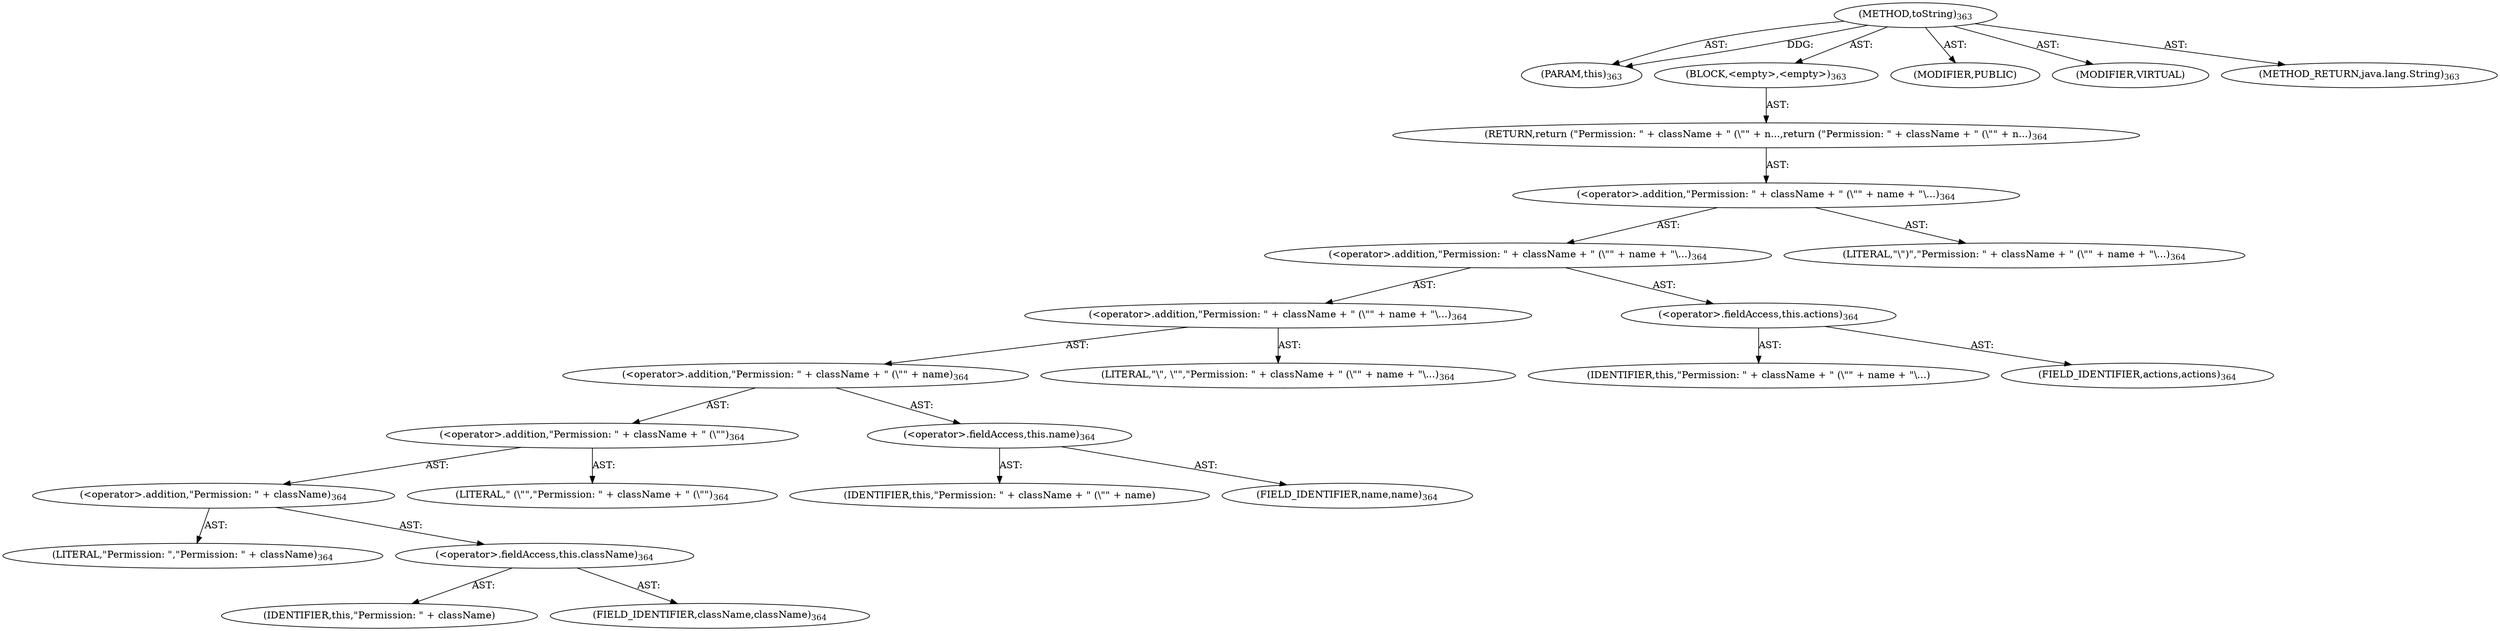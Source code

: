digraph "toString" {  
"111669149715" [label = <(METHOD,toString)<SUB>363</SUB>> ]
"115964117023" [label = <(PARAM,this)<SUB>363</SUB>> ]
"25769803848" [label = <(BLOCK,&lt;empty&gt;,&lt;empty&gt;)<SUB>363</SUB>> ]
"146028888073" [label = <(RETURN,return (&quot;Permission: &quot; + className + &quot; (\&quot;&quot; + n...,return (&quot;Permission: &quot; + className + &quot; (\&quot;&quot; + n...)<SUB>364</SUB>> ]
"30064771394" [label = <(&lt;operator&gt;.addition,&quot;Permission: &quot; + className + &quot; (\&quot;&quot; + name + &quot;\...)<SUB>364</SUB>> ]
"30064771395" [label = <(&lt;operator&gt;.addition,&quot;Permission: &quot; + className + &quot; (\&quot;&quot; + name + &quot;\...)<SUB>364</SUB>> ]
"30064771396" [label = <(&lt;operator&gt;.addition,&quot;Permission: &quot; + className + &quot; (\&quot;&quot; + name + &quot;\...)<SUB>364</SUB>> ]
"30064771397" [label = <(&lt;operator&gt;.addition,&quot;Permission: &quot; + className + &quot; (\&quot;&quot; + name)<SUB>364</SUB>> ]
"30064771398" [label = <(&lt;operator&gt;.addition,&quot;Permission: &quot; + className + &quot; (\&quot;&quot;)<SUB>364</SUB>> ]
"30064771399" [label = <(&lt;operator&gt;.addition,&quot;Permission: &quot; + className)<SUB>364</SUB>> ]
"90194313298" [label = <(LITERAL,&quot;Permission: &quot;,&quot;Permission: &quot; + className)<SUB>364</SUB>> ]
"30064771400" [label = <(&lt;operator&gt;.fieldAccess,this.className)<SUB>364</SUB>> ]
"68719476967" [label = <(IDENTIFIER,this,&quot;Permission: &quot; + className)> ]
"55834574926" [label = <(FIELD_IDENTIFIER,className,className)<SUB>364</SUB>> ]
"90194313299" [label = <(LITERAL,&quot; (\&quot;&quot;,&quot;Permission: &quot; + className + &quot; (\&quot;&quot;)<SUB>364</SUB>> ]
"30064771401" [label = <(&lt;operator&gt;.fieldAccess,this.name)<SUB>364</SUB>> ]
"68719476968" [label = <(IDENTIFIER,this,&quot;Permission: &quot; + className + &quot; (\&quot;&quot; + name)> ]
"55834574927" [label = <(FIELD_IDENTIFIER,name,name)<SUB>364</SUB>> ]
"90194313300" [label = <(LITERAL,&quot;\&quot;, \&quot;&quot;,&quot;Permission: &quot; + className + &quot; (\&quot;&quot; + name + &quot;\...)<SUB>364</SUB>> ]
"30064771402" [label = <(&lt;operator&gt;.fieldAccess,this.actions)<SUB>364</SUB>> ]
"68719476969" [label = <(IDENTIFIER,this,&quot;Permission: &quot; + className + &quot; (\&quot;&quot; + name + &quot;\...)> ]
"55834574928" [label = <(FIELD_IDENTIFIER,actions,actions)<SUB>364</SUB>> ]
"90194313301" [label = <(LITERAL,&quot;\&quot;)&quot;,&quot;Permission: &quot; + className + &quot; (\&quot;&quot; + name + &quot;\...)<SUB>364</SUB>> ]
"133143986224" [label = <(MODIFIER,PUBLIC)> ]
"133143986225" [label = <(MODIFIER,VIRTUAL)> ]
"128849018899" [label = <(METHOD_RETURN,java.lang.String)<SUB>363</SUB>> ]
  "111669149715" -> "115964117023"  [ label = "AST: "] 
  "111669149715" -> "25769803848"  [ label = "AST: "] 
  "111669149715" -> "133143986224"  [ label = "AST: "] 
  "111669149715" -> "133143986225"  [ label = "AST: "] 
  "111669149715" -> "128849018899"  [ label = "AST: "] 
  "25769803848" -> "146028888073"  [ label = "AST: "] 
  "146028888073" -> "30064771394"  [ label = "AST: "] 
  "30064771394" -> "30064771395"  [ label = "AST: "] 
  "30064771394" -> "90194313301"  [ label = "AST: "] 
  "30064771395" -> "30064771396"  [ label = "AST: "] 
  "30064771395" -> "30064771402"  [ label = "AST: "] 
  "30064771396" -> "30064771397"  [ label = "AST: "] 
  "30064771396" -> "90194313300"  [ label = "AST: "] 
  "30064771397" -> "30064771398"  [ label = "AST: "] 
  "30064771397" -> "30064771401"  [ label = "AST: "] 
  "30064771398" -> "30064771399"  [ label = "AST: "] 
  "30064771398" -> "90194313299"  [ label = "AST: "] 
  "30064771399" -> "90194313298"  [ label = "AST: "] 
  "30064771399" -> "30064771400"  [ label = "AST: "] 
  "30064771400" -> "68719476967"  [ label = "AST: "] 
  "30064771400" -> "55834574926"  [ label = "AST: "] 
  "30064771401" -> "68719476968"  [ label = "AST: "] 
  "30064771401" -> "55834574927"  [ label = "AST: "] 
  "30064771402" -> "68719476969"  [ label = "AST: "] 
  "30064771402" -> "55834574928"  [ label = "AST: "] 
  "111669149715" -> "115964117023"  [ label = "DDG: "] 
}
